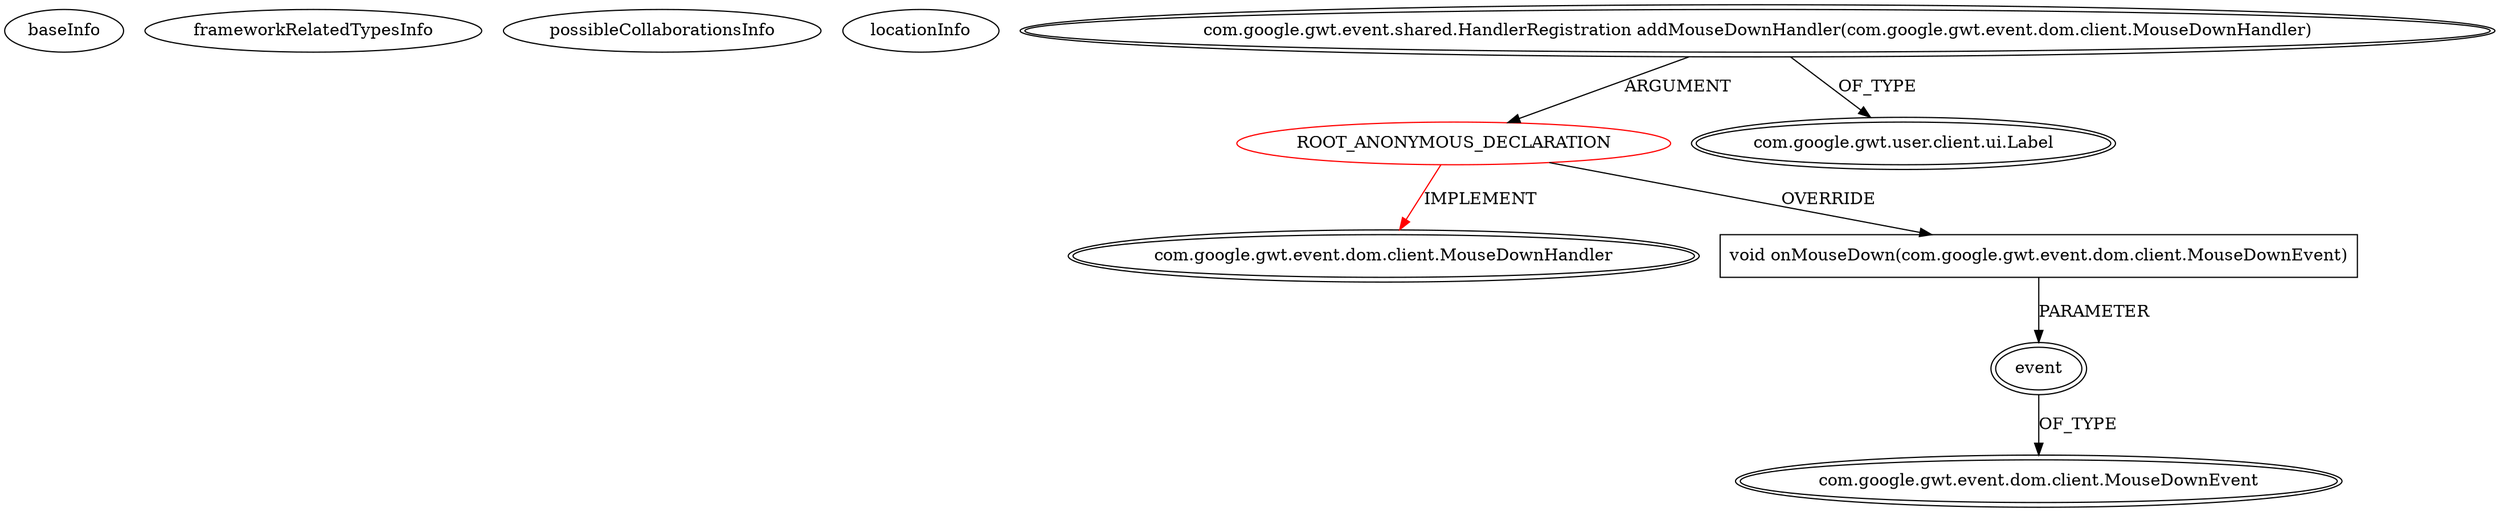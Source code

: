 digraph {
baseInfo[graphId=74,category="extension_graph",isAnonymous=true,possibleRelation=false]
frameworkRelatedTypesInfo[0="com.google.gwt.event.dom.client.MouseDownHandler"]
possibleCollaborationsInfo[]
locationInfo[projectName="CarlRazmus-WebStore",filePath="/CarlRazmus-WebStore/WebStore-master/src/tddd24/project/widgets/ProductWidget.java",contextSignature="void ProductWidget(tddd24.project.client.Product,tddd24.project.client.WebStore)",graphId="74"]
0[label="ROOT_ANONYMOUS_DECLARATION",vertexType="ROOT_ANONYMOUS_DECLARATION",isFrameworkType=false,color=red]
1[label="com.google.gwt.event.dom.client.MouseDownHandler",vertexType="FRAMEWORK_INTERFACE_TYPE",isFrameworkType=true,peripheries=2]
2[label="com.google.gwt.event.shared.HandlerRegistration addMouseDownHandler(com.google.gwt.event.dom.client.MouseDownHandler)",vertexType="OUTSIDE_CALL",isFrameworkType=true,peripheries=2]
3[label="com.google.gwt.user.client.ui.Label",vertexType="FRAMEWORK_CLASS_TYPE",isFrameworkType=true,peripheries=2]
4[label="void onMouseDown(com.google.gwt.event.dom.client.MouseDownEvent)",vertexType="OVERRIDING_METHOD_DECLARATION",isFrameworkType=false,shape=box]
5[label="event",vertexType="PARAMETER_DECLARATION",isFrameworkType=true,peripheries=2]
6[label="com.google.gwt.event.dom.client.MouseDownEvent",vertexType="FRAMEWORK_CLASS_TYPE",isFrameworkType=true,peripheries=2]
0->1[label="IMPLEMENT",color=red]
2->0[label="ARGUMENT"]
2->3[label="OF_TYPE"]
0->4[label="OVERRIDE"]
5->6[label="OF_TYPE"]
4->5[label="PARAMETER"]
}
